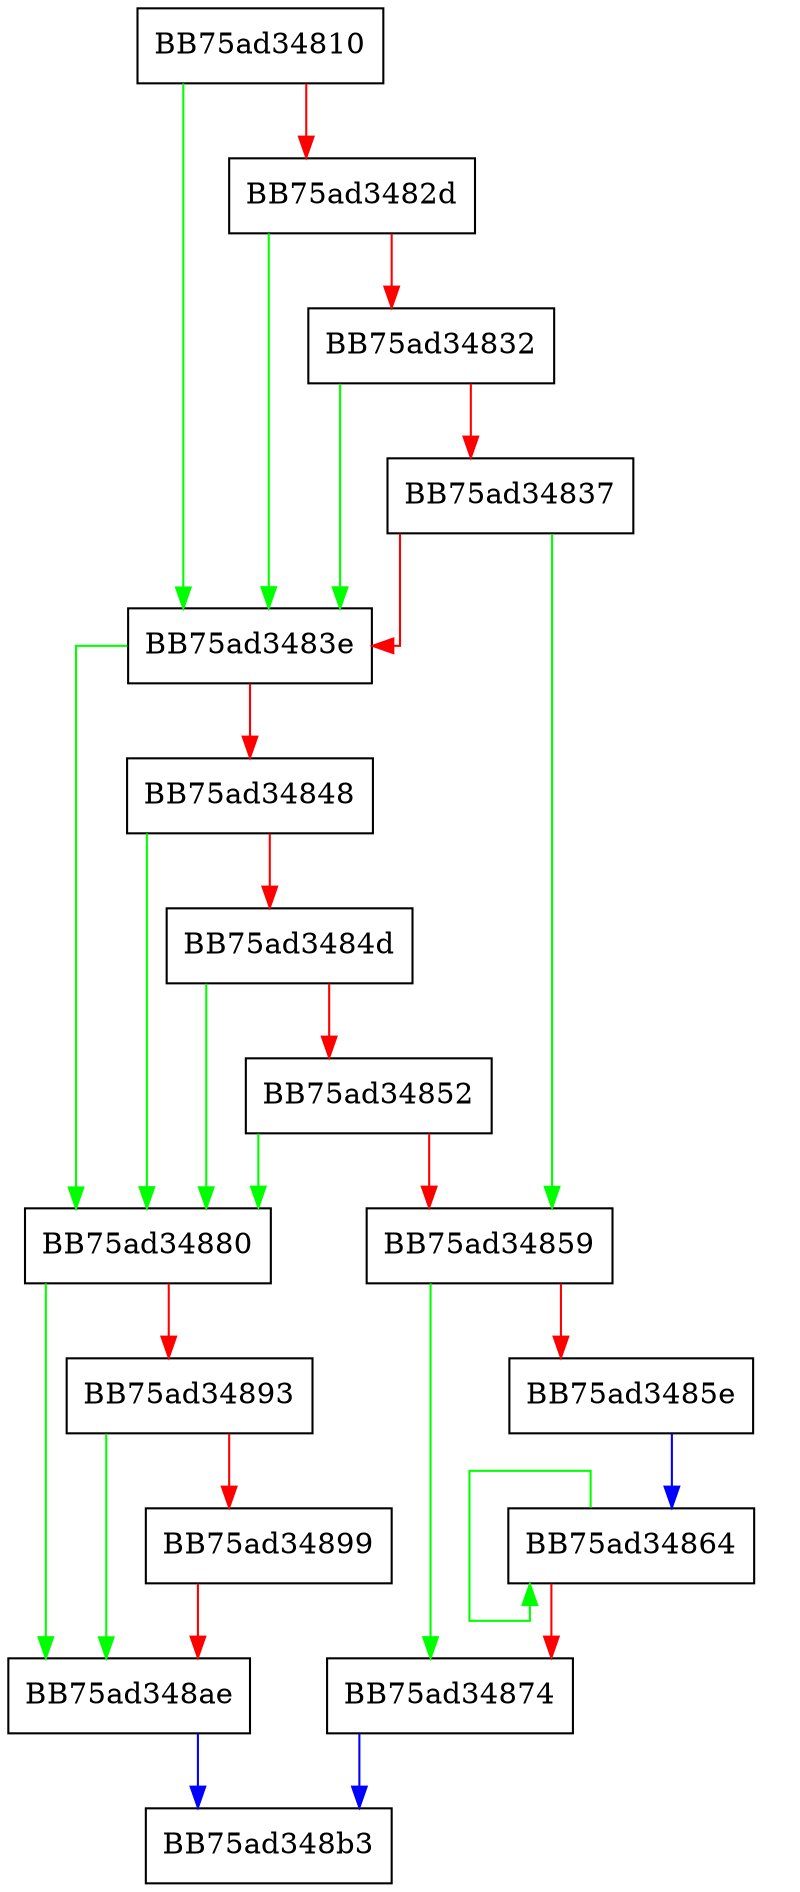 digraph CompressAndObfuscateChunk {
  node [shape="box"];
  graph [splines=ortho];
  BB75ad34810 -> BB75ad3483e [color="green"];
  BB75ad34810 -> BB75ad3482d [color="red"];
  BB75ad3482d -> BB75ad3483e [color="green"];
  BB75ad3482d -> BB75ad34832 [color="red"];
  BB75ad34832 -> BB75ad3483e [color="green"];
  BB75ad34832 -> BB75ad34837 [color="red"];
  BB75ad34837 -> BB75ad34859 [color="green"];
  BB75ad34837 -> BB75ad3483e [color="red"];
  BB75ad3483e -> BB75ad34880 [color="green"];
  BB75ad3483e -> BB75ad34848 [color="red"];
  BB75ad34848 -> BB75ad34880 [color="green"];
  BB75ad34848 -> BB75ad3484d [color="red"];
  BB75ad3484d -> BB75ad34880 [color="green"];
  BB75ad3484d -> BB75ad34852 [color="red"];
  BB75ad34852 -> BB75ad34880 [color="green"];
  BB75ad34852 -> BB75ad34859 [color="red"];
  BB75ad34859 -> BB75ad34874 [color="green"];
  BB75ad34859 -> BB75ad3485e [color="red"];
  BB75ad3485e -> BB75ad34864 [color="blue"];
  BB75ad34864 -> BB75ad34864 [color="green"];
  BB75ad34864 -> BB75ad34874 [color="red"];
  BB75ad34874 -> BB75ad348b3 [color="blue"];
  BB75ad34880 -> BB75ad348ae [color="green"];
  BB75ad34880 -> BB75ad34893 [color="red"];
  BB75ad34893 -> BB75ad348ae [color="green"];
  BB75ad34893 -> BB75ad34899 [color="red"];
  BB75ad34899 -> BB75ad348ae [color="red"];
  BB75ad348ae -> BB75ad348b3 [color="blue"];
}